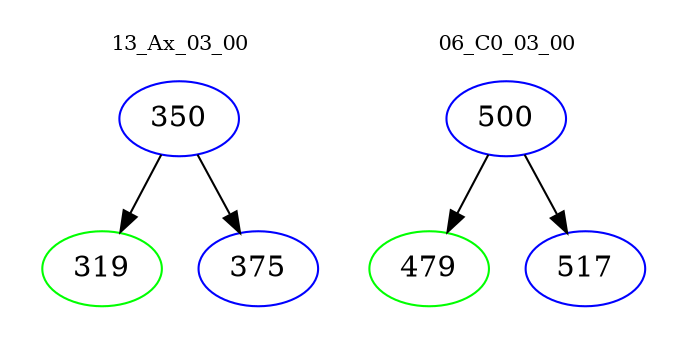 digraph{
subgraph cluster_0 {
color = white
label = "13_Ax_03_00";
fontsize=10;
T0_350 [label="350", color="blue"]
T0_350 -> T0_319 [color="black"]
T0_319 [label="319", color="green"]
T0_350 -> T0_375 [color="black"]
T0_375 [label="375", color="blue"]
}
subgraph cluster_1 {
color = white
label = "06_C0_03_00";
fontsize=10;
T1_500 [label="500", color="blue"]
T1_500 -> T1_479 [color="black"]
T1_479 [label="479", color="green"]
T1_500 -> T1_517 [color="black"]
T1_517 [label="517", color="blue"]
}
}
